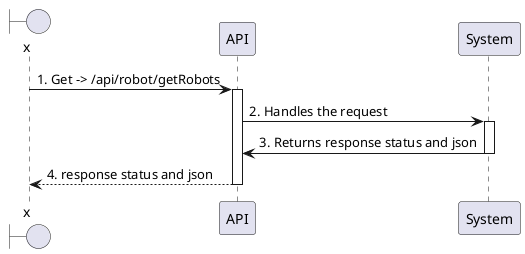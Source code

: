@startuml Process_View_US380
boundary x 
participant API
participant System

x -> API: 1. Get -> /api/robot/getRobots
activate API
API -> System: 2. Handles the request
activate System
System -> API: 3. Returns response status and json
deactivate System
API --> x: 4. response status and json
deactivate API